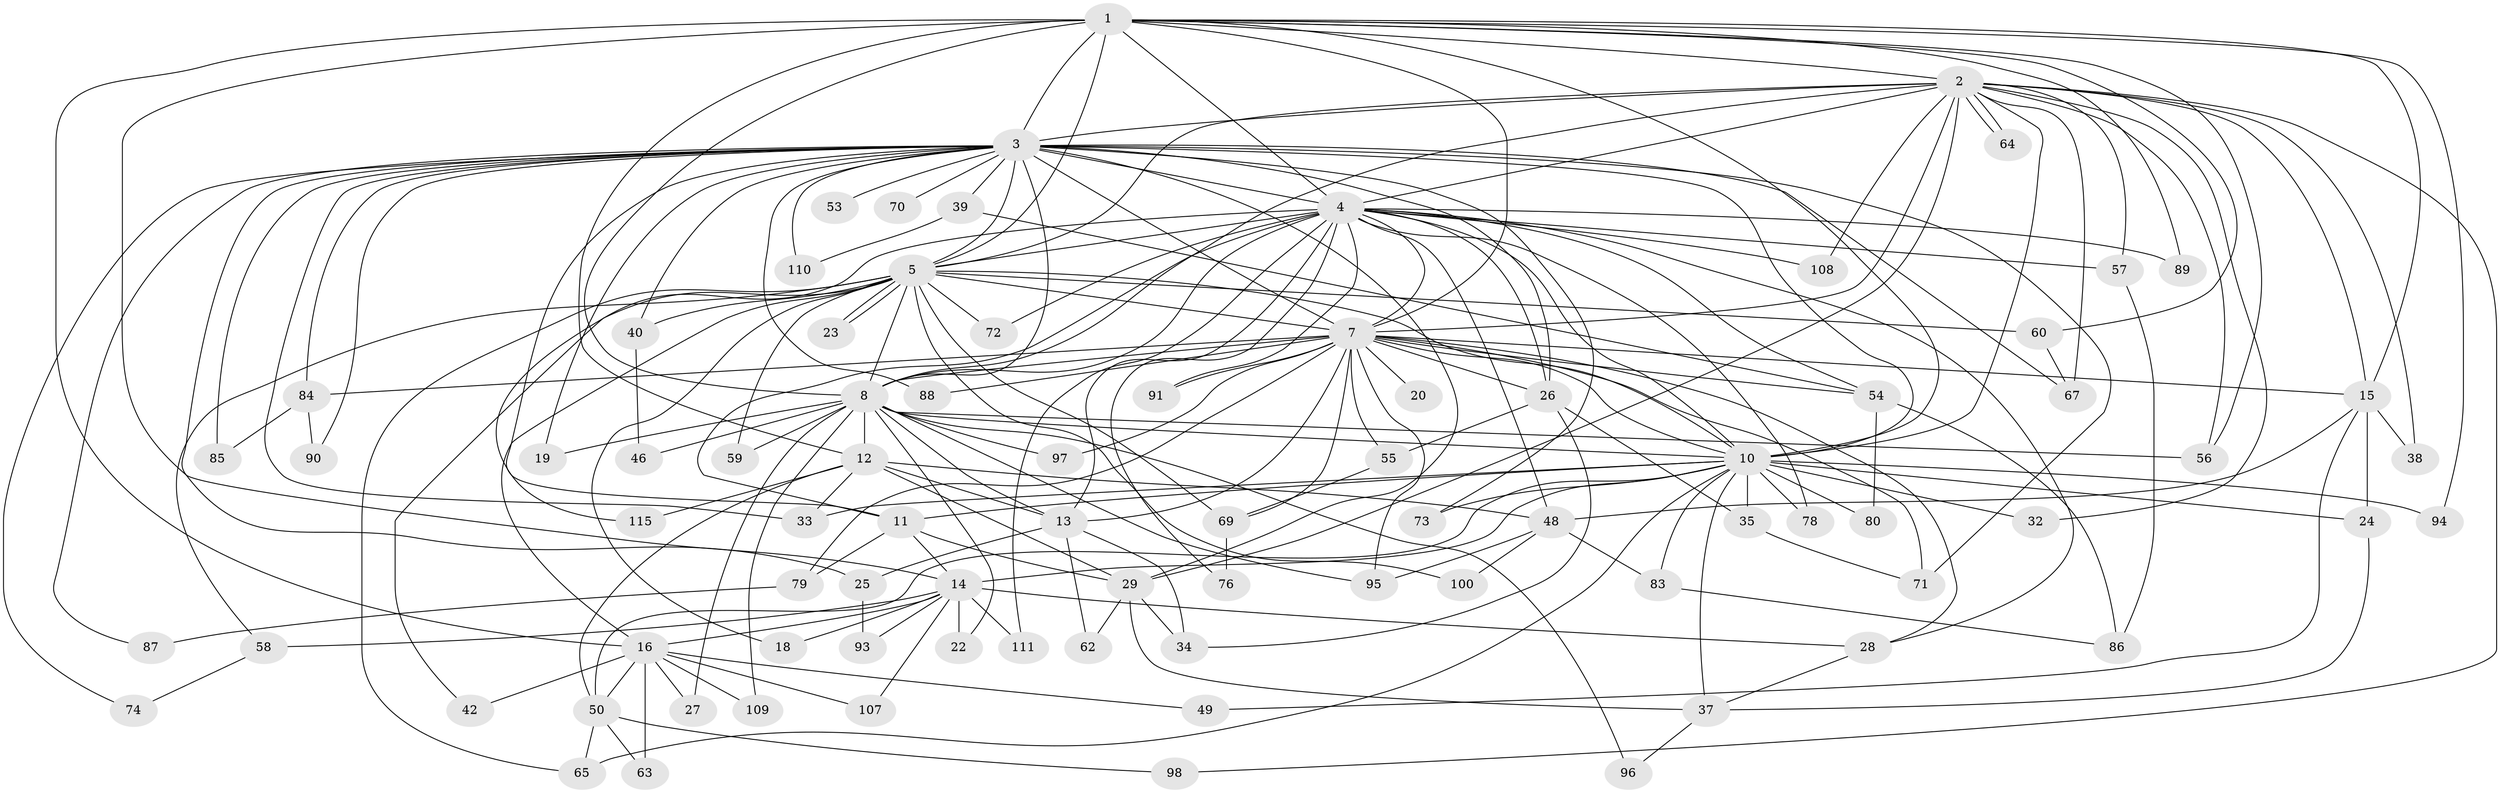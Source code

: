 // Generated by graph-tools (version 1.1) at 2025/23/03/03/25 07:23:39]
// undirected, 83 vertices, 198 edges
graph export_dot {
graph [start="1"]
  node [color=gray90,style=filled];
  1 [super="+6"];
  2 [super="+52"];
  3 [super="+9"];
  4 [super="+41"];
  5 [super="+92"];
  7 [super="+17"];
  8 [super="+43"];
  10 [super="+21"];
  11 [super="+61"];
  12 [super="+114"];
  13 [super="+30"];
  14 [super="+66"];
  15 [super="+31"];
  16 [super="+36"];
  18;
  19;
  20;
  22;
  23;
  24 [super="+116"];
  25;
  26 [super="+112"];
  27;
  28 [super="+102"];
  29 [super="+47"];
  32;
  33 [super="+51"];
  34 [super="+44"];
  35;
  37 [super="+106"];
  38;
  39 [super="+45"];
  40;
  42;
  46;
  48 [super="+105"];
  49;
  50 [super="+99"];
  53;
  54 [super="+77"];
  55;
  56 [super="+101"];
  57;
  58 [super="+75"];
  59;
  60;
  62;
  63;
  64;
  65 [super="+81"];
  67 [super="+68"];
  69 [super="+82"];
  70;
  71 [super="+104"];
  72;
  73;
  74;
  76;
  78;
  79;
  80;
  83;
  84;
  85;
  86 [super="+103"];
  87;
  88;
  89;
  90;
  91;
  93;
  94;
  95 [super="+113"];
  96;
  97;
  98;
  100;
  107;
  108;
  109;
  110;
  111;
  115;
  1 -- 2 [weight=2];
  1 -- 3 [weight=4];
  1 -- 4 [weight=3];
  1 -- 5 [weight=2];
  1 -- 7 [weight=2];
  1 -- 8 [weight=3];
  1 -- 10 [weight=2];
  1 -- 12;
  1 -- 14;
  1 -- 56;
  1 -- 60;
  1 -- 15;
  1 -- 16;
  1 -- 89;
  1 -- 94;
  2 -- 3 [weight=2];
  2 -- 4;
  2 -- 5;
  2 -- 7;
  2 -- 8 [weight=2];
  2 -- 10;
  2 -- 29;
  2 -- 32;
  2 -- 38;
  2 -- 56;
  2 -- 57;
  2 -- 64;
  2 -- 64;
  2 -- 108;
  2 -- 98;
  2 -- 67;
  2 -- 15;
  3 -- 4 [weight=2];
  3 -- 5 [weight=2];
  3 -- 7 [weight=2];
  3 -- 8 [weight=2];
  3 -- 10 [weight=3];
  3 -- 11;
  3 -- 19;
  3 -- 25;
  3 -- 26;
  3 -- 33;
  3 -- 39 [weight=3];
  3 -- 53 [weight=2];
  3 -- 71;
  3 -- 67;
  3 -- 70;
  3 -- 73;
  3 -- 74;
  3 -- 84;
  3 -- 85;
  3 -- 87;
  3 -- 88;
  3 -- 90;
  3 -- 40;
  3 -- 110;
  3 -- 29;
  4 -- 5;
  4 -- 7;
  4 -- 8;
  4 -- 10;
  4 -- 11;
  4 -- 13;
  4 -- 26;
  4 -- 28;
  4 -- 48;
  4 -- 54;
  4 -- 57;
  4 -- 76;
  4 -- 78;
  4 -- 89;
  4 -- 91;
  4 -- 108;
  4 -- 111;
  4 -- 115;
  4 -- 72;
  5 -- 7;
  5 -- 8;
  5 -- 10;
  5 -- 18;
  5 -- 23;
  5 -- 23;
  5 -- 40;
  5 -- 42;
  5 -- 58;
  5 -- 59;
  5 -- 60;
  5 -- 69;
  5 -- 72;
  5 -- 100;
  5 -- 16 [weight=2];
  5 -- 65;
  7 -- 8;
  7 -- 10;
  7 -- 15;
  7 -- 20 [weight=2];
  7 -- 28;
  7 -- 79;
  7 -- 88;
  7 -- 91;
  7 -- 97;
  7 -- 69;
  7 -- 84;
  7 -- 71;
  7 -- 55;
  7 -- 13;
  7 -- 54;
  7 -- 26;
  7 -- 95;
  8 -- 10;
  8 -- 12;
  8 -- 13;
  8 -- 19;
  8 -- 22;
  8 -- 27;
  8 -- 59;
  8 -- 95;
  8 -- 96;
  8 -- 97;
  8 -- 109;
  8 -- 56;
  8 -- 46;
  10 -- 24;
  10 -- 32;
  10 -- 33;
  10 -- 35;
  10 -- 37;
  10 -- 65;
  10 -- 73;
  10 -- 78;
  10 -- 80;
  10 -- 83;
  10 -- 94;
  10 -- 50;
  10 -- 14;
  10 -- 11;
  11 -- 14;
  11 -- 29;
  11 -- 79;
  12 -- 48;
  12 -- 50;
  12 -- 115;
  12 -- 29;
  12 -- 33;
  12 -- 13;
  13 -- 25;
  13 -- 34;
  13 -- 62;
  14 -- 16;
  14 -- 18;
  14 -- 22;
  14 -- 58 [weight=2];
  14 -- 93;
  14 -- 107;
  14 -- 111;
  14 -- 28;
  15 -- 24;
  15 -- 38;
  15 -- 49;
  15 -- 48;
  16 -- 27;
  16 -- 42;
  16 -- 49;
  16 -- 63;
  16 -- 107;
  16 -- 109;
  16 -- 50;
  24 -- 37;
  25 -- 93;
  26 -- 35;
  26 -- 55;
  26 -- 34;
  28 -- 37;
  29 -- 34;
  29 -- 37;
  29 -- 62;
  35 -- 71;
  37 -- 96;
  39 -- 54;
  39 -- 110;
  40 -- 46;
  48 -- 83;
  48 -- 95;
  48 -- 100;
  50 -- 63;
  50 -- 65;
  50 -- 98;
  54 -- 80;
  54 -- 86;
  55 -- 69;
  57 -- 86;
  58 -- 74;
  60 -- 67;
  69 -- 76;
  79 -- 87;
  83 -- 86;
  84 -- 85;
  84 -- 90;
}

